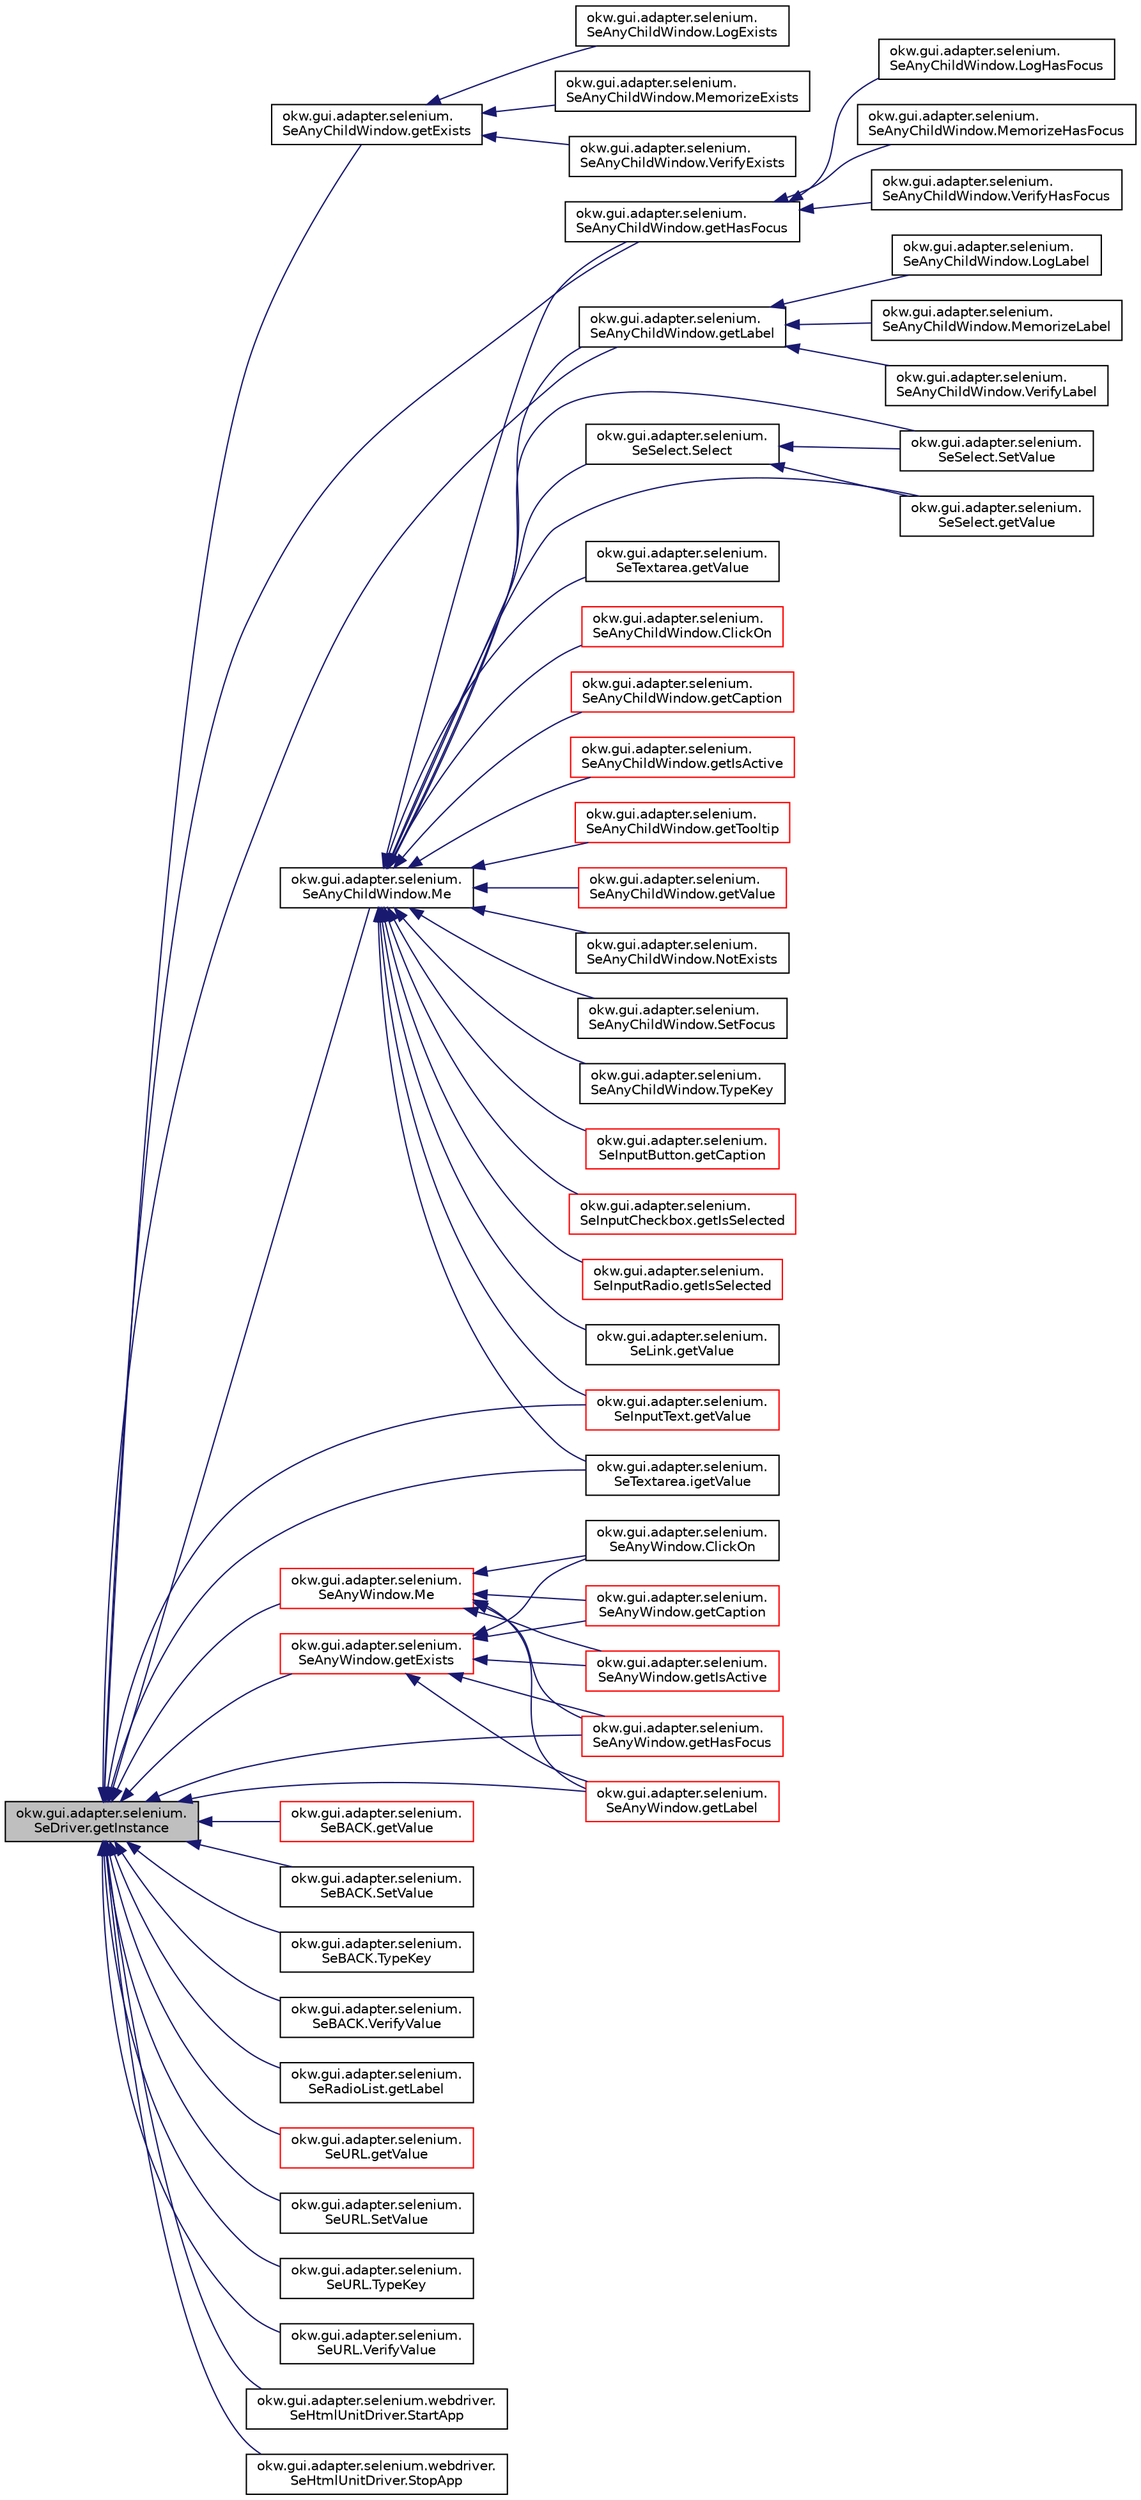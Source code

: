 digraph "okw.gui.adapter.selenium.SeDriver.getInstance"
{
 // INTERACTIVE_SVG=YES
  edge [fontname="Helvetica",fontsize="10",labelfontname="Helvetica",labelfontsize="10"];
  node [fontname="Helvetica",fontsize="10",shape=record];
  rankdir="LR";
  Node121 [label="okw.gui.adapter.selenium.\lSeDriver.getInstance",height=0.2,width=0.4,color="black", fillcolor="grey75", style="filled", fontcolor="black"];
  Node121 -> Node122 [dir="back",color="midnightblue",fontsize="10",style="solid",fontname="Helvetica"];
  Node122 [label="okw.gui.adapter.selenium.\lSeAnyChildWindow.getExists",height=0.2,width=0.4,color="black", fillcolor="white", style="filled",URL="$classokw_1_1gui_1_1adapter_1_1selenium_1_1_se_any_child_window.html#abbf4e30bd11acd1ad0c06706a6e43871",tooltip="Prüft die Existenz des aktuellen Objektes. "];
  Node122 -> Node123 [dir="back",color="midnightblue",fontsize="10",style="solid",fontname="Helvetica"];
  Node123 [label="okw.gui.adapter.selenium.\lSeAnyChildWindow.LogExists",height=0.2,width=0.4,color="black", fillcolor="white", style="filled",URL="$classokw_1_1gui_1_1adapter_1_1selenium_1_1_se_any_child_window.html#a77468a67b30058f840a2c6c1bbcf44f6",tooltip="LogExists loggt, ob das aktuelle Objekt existiert. "];
  Node122 -> Node124 [dir="back",color="midnightblue",fontsize="10",style="solid",fontname="Helvetica"];
  Node124 [label="okw.gui.adapter.selenium.\lSeAnyChildWindow.MemorizeExists",height=0.2,width=0.4,color="black", fillcolor="white", style="filled",URL="$classokw_1_1gui_1_1adapter_1_1selenium_1_1_se_any_child_window.html#a851c4e1bf2147aece7493acfad6d2fba",tooltip="Ermittelt ob das Atuelle Objekt existiert, für das Schlüsselwort MerkeVorhanden. "];
  Node122 -> Node125 [dir="back",color="midnightblue",fontsize="10",style="solid",fontname="Helvetica"];
  Node125 [label="okw.gui.adapter.selenium.\lSeAnyChildWindow.VerifyExists",height=0.2,width=0.4,color="black", fillcolor="white", style="filled",URL="$classokw_1_1gui_1_1adapter_1_1selenium_1_1_se_any_child_window.html#aa267e861bf7e7dc9e0c932e6ca5e8579",tooltip="Ermittelt/Prüft, ob das aktuelle Objekt existiert. "];
  Node121 -> Node126 [dir="back",color="midnightblue",fontsize="10",style="solid",fontname="Helvetica"];
  Node126 [label="okw.gui.adapter.selenium.\lSeAnyChildWindow.getHasFocus",height=0.2,width=0.4,color="black", fillcolor="white", style="filled",URL="$classokw_1_1gui_1_1adapter_1_1selenium_1_1_se_any_child_window.html#a3dd9beab770c688211a9244ce308505c",tooltip="Methode liefert den aktuellen Zustand Wert des Focus. "];
  Node126 -> Node127 [dir="back",color="midnightblue",fontsize="10",style="solid",fontname="Helvetica"];
  Node127 [label="okw.gui.adapter.selenium.\lSeAnyChildWindow.LogHasFocus",height=0.2,width=0.4,color="black", fillcolor="white", style="filled",URL="$classokw_1_1gui_1_1adapter_1_1selenium_1_1_se_any_child_window.html#a4b2c518a6da93a0960fed6da1cba688c",tooltip="LogHasFocus loggt, ob das aktuelle Objekt den Focus besitzt. "];
  Node126 -> Node128 [dir="back",color="midnightblue",fontsize="10",style="solid",fontname="Helvetica"];
  Node128 [label="okw.gui.adapter.selenium.\lSeAnyChildWindow.MemorizeHasFocus",height=0.2,width=0.4,color="black", fillcolor="white", style="filled",URL="$classokw_1_1gui_1_1adapter_1_1selenium_1_1_se_any_child_window.html#a584bd499ca9b87b864c662303c02787a",tooltip="Ermittelt ob das Objekt den Fokus besitz und liefert diesen für das Schlüsselwort MerkeWert..."];
  Node126 -> Node129 [dir="back",color="midnightblue",fontsize="10",style="solid",fontname="Helvetica"];
  Node129 [label="okw.gui.adapter.selenium.\lSeAnyChildWindow.VerifyHasFocus",height=0.2,width=0.4,color="black", fillcolor="white", style="filled",URL="$classokw_1_1gui_1_1adapter_1_1selenium_1_1_se_any_child_window.html#a6216158314b8256477ea97c2393d2015",tooltip="Ermittelt ob das GUI-Objekt den Fokus hat. "];
  Node121 -> Node130 [dir="back",color="midnightblue",fontsize="10",style="solid",fontname="Helvetica"];
  Node130 [label="okw.gui.adapter.selenium.\lSeAnyChildWindow.getLabel",height=0.2,width=0.4,color="black", fillcolor="white", style="filled",URL="$classokw_1_1gui_1_1adapter_1_1selenium_1_1_se_any_child_window.html#a51e404fc0a53a8de7803e22f201f6b23",tooltip="Ermittelt den textuellen Inhalt des Labels. "];
  Node130 -> Node131 [dir="back",color="midnightblue",fontsize="10",style="solid",fontname="Helvetica"];
  Node131 [label="okw.gui.adapter.selenium.\lSeAnyChildWindow.LogLabel",height=0.2,width=0.4,color="black", fillcolor="white", style="filled",URL="$classokw_1_1gui_1_1adapter_1_1selenium_1_1_se_any_child_window.html#ae2b4f85d72988ba0d20ea7763e692c9e",tooltip="Logt den textuellen Inhalt des Labels eines Objektes. "];
  Node130 -> Node132 [dir="back",color="midnightblue",fontsize="10",style="solid",fontname="Helvetica"];
  Node132 [label="okw.gui.adapter.selenium.\lSeAnyChildWindow.MemorizeLabel",height=0.2,width=0.4,color="black", fillcolor="white", style="filled",URL="$classokw_1_1gui_1_1adapter_1_1selenium_1_1_se_any_child_window.html#a890ebc9edf84edb93569ef77654664df",tooltip="Ermittelt den textuellen Inhalt des Labels für das Schlüsselwort MerkeWert. "];
  Node130 -> Node133 [dir="back",color="midnightblue",fontsize="10",style="solid",fontname="Helvetica"];
  Node133 [label="okw.gui.adapter.selenium.\lSeAnyChildWindow.VerifyLabel",height=0.2,width=0.4,color="black", fillcolor="white", style="filled",URL="$classokw_1_1gui_1_1adapter_1_1selenium_1_1_se_any_child_window.html#a703f8e93c741d957f681bc6e7fc4099e",tooltip="Ermittelt den textuellen Inhalt des Labels für Prüfewert. "];
  Node121 -> Node134 [dir="back",color="midnightblue",fontsize="10",style="solid",fontname="Helvetica"];
  Node134 [label="okw.gui.adapter.selenium.\lSeAnyChildWindow.Me",height=0.2,width=0.4,color="black", fillcolor="white", style="filled",URL="$classokw_1_1gui_1_1adapter_1_1selenium_1_1_se_any_child_window.html#a9a138af1fc6ff850d708d66f308a2525",tooltip="Ermittelt aus dem gegebenen Locator das DOM-Elelement, welches das Objekt representiert. "];
  Node134 -> Node135 [dir="back",color="midnightblue",fontsize="10",style="solid",fontname="Helvetica"];
  Node135 [label="okw.gui.adapter.selenium.\lSeAnyChildWindow.ClickOn",height=0.2,width=0.4,color="red", fillcolor="white", style="filled",URL="$classokw_1_1gui_1_1adapter_1_1selenium_1_1_se_any_child_window.html#a16df325c8b8bb0e360ac9d9dbb50d91e",tooltip="Klickt auf das aktuelle Objekt. "];
  Node134 -> Node140 [dir="back",color="midnightblue",fontsize="10",style="solid",fontname="Helvetica"];
  Node140 [label="okw.gui.adapter.selenium.\lSeAnyChildWindow.getCaption",height=0.2,width=0.4,color="red", fillcolor="white", style="filled",URL="$classokw_1_1gui_1_1adapter_1_1selenium_1_1_se_any_child_window.html#a6dbc784267dbac3feef5e421ece9aced",tooltip="Ermittelt den textuellen Inhalt der Überschrift eines HTML-Tags anhand des Attributee \"textContent\"..."];
  Node134 -> Node126 [dir="back",color="midnightblue",fontsize="10",style="solid",fontname="Helvetica"];
  Node134 -> Node144 [dir="back",color="midnightblue",fontsize="10",style="solid",fontname="Helvetica"];
  Node144 [label="okw.gui.adapter.selenium.\lSeAnyChildWindow.getIsActive",height=0.2,width=0.4,color="red", fillcolor="white", style="filled",URL="$classokw_1_1gui_1_1adapter_1_1selenium_1_1_se_any_child_window.html#ad645cfa0e917477adffe133b1d3371d5",tooltip="Ermittelt, ob das aktuellen Objekt aktiv ist. "];
  Node134 -> Node130 [dir="back",color="midnightblue",fontsize="10",style="solid",fontname="Helvetica"];
  Node134 -> Node148 [dir="back",color="midnightblue",fontsize="10",style="solid",fontname="Helvetica"];
  Node148 [label="okw.gui.adapter.selenium.\lSeAnyChildWindow.getTooltip",height=0.2,width=0.4,color="red", fillcolor="white", style="filled",URL="$classokw_1_1gui_1_1adapter_1_1selenium_1_1_se_any_child_window.html#a1c887727f8411c769a24c90d8bde67a5",tooltip="Ermittelt den textuellen Inhalt des ToolTips. "];
  Node134 -> Node152 [dir="back",color="midnightblue",fontsize="10",style="solid",fontname="Helvetica"];
  Node152 [label="okw.gui.adapter.selenium.\lSeAnyChildWindow.getValue",height=0.2,width=0.4,color="red", fillcolor="white", style="filled",URL="$classokw_1_1gui_1_1adapter_1_1selenium_1_1_se_any_child_window.html#a2fcad47248d5e447d9b3cb29a933b8df",tooltip="Liest den aktuellen Wert/Text aus dem HTML-Tag. "];
  Node134 -> Node156 [dir="back",color="midnightblue",fontsize="10",style="solid",fontname="Helvetica"];
  Node156 [label="okw.gui.adapter.selenium.\lSeAnyChildWindow.NotExists",height=0.2,width=0.4,color="black", fillcolor="white", style="filled",URL="$classokw_1_1gui_1_1adapter_1_1selenium_1_1_se_any_child_window.html#a3bac3a56e303599b56c3a1b254d19a84",tooltip="Prüft die nicht Existenz des aktuellen Objektes. "];
  Node134 -> Node157 [dir="back",color="midnightblue",fontsize="10",style="solid",fontname="Helvetica"];
  Node157 [label="okw.gui.adapter.selenium.\lSeAnyChildWindow.SetFocus",height=0.2,width=0.4,color="black", fillcolor="white", style="filled",URL="$classokw_1_1gui_1_1adapter_1_1selenium_1_1_se_any_child_window.html#a0b446a5c7e2e308a3e03450f5a31e510",tooltip="Setzt den Focus auf das Objekt. "];
  Node134 -> Node158 [dir="back",color="midnightblue",fontsize="10",style="solid",fontname="Helvetica"];
  Node158 [label="okw.gui.adapter.selenium.\lSeAnyChildWindow.TypeKey",height=0.2,width=0.4,color="black", fillcolor="white", style="filled",URL="$classokw_1_1gui_1_1adapter_1_1selenium_1_1_se_any_child_window.html#ab048c55c3dbbdbdddfabe5cfffb1d889",tooltip="Tastatureingabe in das aktuelle Objekt. "];
  Node134 -> Node159 [dir="back",color="midnightblue",fontsize="10",style="solid",fontname="Helvetica"];
  Node159 [label="okw.gui.adapter.selenium.\lSeInputButton.getCaption",height=0.2,width=0.4,color="red", fillcolor="white", style="filled",URL="$classokw_1_1gui_1_1adapter_1_1selenium_1_1_se_input_button.html#a3c2c309651daf767e1941b2b30d3fea5",tooltip="Ermittelt den textuellen Inhalt der Caption/Überschrift des Objektes. "];
  Node134 -> Node163 [dir="back",color="midnightblue",fontsize="10",style="solid",fontname="Helvetica"];
  Node163 [label="okw.gui.adapter.selenium.\lSeInputCheckbox.getIsSelected",height=0.2,width=0.4,color="red", fillcolor="white", style="filled",URL="$classokw_1_1gui_1_1adapter_1_1selenium_1_1_se_input_checkbox.html#aa5351c44da27a9f8c63ccd0315922c82",tooltip="Method liefert den aktuellen Zustand der Checkbox, \"angehakt\" oder \"nicht angehakt\". "];
  Node134 -> Node165 [dir="back",color="midnightblue",fontsize="10",style="solid",fontname="Helvetica"];
  Node165 [label="okw.gui.adapter.selenium.\lSeInputRadio.getIsSelected",height=0.2,width=0.4,color="red", fillcolor="white", style="filled",URL="$classokw_1_1gui_1_1adapter_1_1selenium_1_1_se_input_radio.html#a2bdc045186dd1244133cf6edaa2d45f1",tooltip="Method liefert den aktuellen Zustand des RadioButtons, ausgewählt oder nicht. "];
  Node134 -> Node167 [dir="back",color="midnightblue",fontsize="10",style="solid",fontname="Helvetica"];
  Node167 [label="okw.gui.adapter.selenium.\lSeInputText.getValue",height=0.2,width=0.4,color="red", fillcolor="white", style="filled",URL="$classokw_1_1gui_1_1adapter_1_1selenium_1_1_se_input_text.html#aca62fc718d6636750d210014eb6244d2",tooltip="Ermittelt den Wert des Textfeldes, welches dem sichtbaren . "];
  Node134 -> Node169 [dir="back",color="midnightblue",fontsize="10",style="solid",fontname="Helvetica"];
  Node169 [label="okw.gui.adapter.selenium.\lSeLink.getValue",height=0.2,width=0.4,color="black", fillcolor="white", style="filled",URL="$classokw_1_1gui_1_1adapter_1_1selenium_1_1_se_link.html#a5f07ff01898f066115ea23d3bcc10fd3",tooltip="Der Wert eines Linkes ist das Ziel des Linkes, also das Attribut href des HTML-Linkes. "];
  Node134 -> Node170 [dir="back",color="midnightblue",fontsize="10",style="solid",fontname="Helvetica"];
  Node170 [label="okw.gui.adapter.selenium.\lSeSelect.Select",height=0.2,width=0.4,color="black", fillcolor="white", style="filled",URL="$classokw_1_1gui_1_1adapter_1_1selenium_1_1_se_select.html#afdad05e1d4413b4cdce12d38b67def23",tooltip="Methode wählt einen oder mehrere Werte in einer ListBox aus. "];
  Node170 -> Node171 [dir="back",color="midnightblue",fontsize="10",style="solid",fontname="Helvetica"];
  Node171 [label="okw.gui.adapter.selenium.\lSeSelect.SetValue",height=0.2,width=0.4,color="black", fillcolor="white", style="filled",URL="$classokw_1_1gui_1_1adapter_1_1selenium_1_1_se_select.html#adadeaad5c5dbbe8c2f24e51a99de6012",tooltip="Methode setzt einen oder mehrere Werte in einer ListBox. "];
  Node170 -> Node172 [dir="back",color="midnightblue",fontsize="10",style="solid",fontname="Helvetica"];
  Node172 [label="okw.gui.adapter.selenium.\lSeSelect.getValue",height=0.2,width=0.4,color="black", fillcolor="white", style="filled",URL="$classokw_1_1gui_1_1adapter_1_1selenium_1_1_se_select.html#a9b794180edef1f6d5d11cad9f6e7e136",tooltip="Holt die aktuell ausgewählten Werte aus der ListBox. "];
  Node134 -> Node171 [dir="back",color="midnightblue",fontsize="10",style="solid",fontname="Helvetica"];
  Node134 -> Node172 [dir="back",color="midnightblue",fontsize="10",style="solid",fontname="Helvetica"];
  Node134 -> Node173 [dir="back",color="midnightblue",fontsize="10",style="solid",fontname="Helvetica"];
  Node173 [label="okw.gui.adapter.selenium.\lSeTextarea.igetValue",height=0.2,width=0.4,color="black", fillcolor="white", style="filled",URL="$classokw_1_1gui_1_1adapter_1_1selenium_1_1_se_textarea.html#ae561257a88aece7f85d04001b7ead2ae",tooltip="Ermittelt den textuellen Inhalt eines Textfeldes. "];
  Node134 -> Node174 [dir="back",color="midnightblue",fontsize="10",style="solid",fontname="Helvetica"];
  Node174 [label="okw.gui.adapter.selenium.\lSeTextarea.getValue",height=0.2,width=0.4,color="black", fillcolor="white", style="filled",URL="$classokw_1_1gui_1_1adapter_1_1selenium_1_1_se_textarea.html#a144e35802cf11c6b714bf8513691cc22",tooltip="Ermittelt den textuellen Inhalt eines Textfeldes. "];
  Node121 -> Node175 [dir="back",color="midnightblue",fontsize="10",style="solid",fontname="Helvetica"];
  Node175 [label="okw.gui.adapter.selenium.\lSeAnyWindow.getExists",height=0.2,width=0.4,color="red", fillcolor="white", style="filled",URL="$classokw_1_1gui_1_1adapter_1_1selenium_1_1_se_any_window.html#ad806d20bf0e42d47e0aa5282532d3230",tooltip="Prüft die Existenz des aktuellen Objektes. "];
  Node175 -> Node176 [dir="back",color="midnightblue",fontsize="10",style="solid",fontname="Helvetica"];
  Node176 [label="okw.gui.adapter.selenium.\lSeAnyWindow.ClickOn",height=0.2,width=0.4,color="black", fillcolor="white", style="filled",URL="$classokw_1_1gui_1_1adapter_1_1selenium_1_1_se_any_window.html#aa12522740af84cd18ca60c08bec1ce47",tooltip="Klickt auf das aktuelle Objekt. "];
  Node175 -> Node177 [dir="back",color="midnightblue",fontsize="10",style="solid",fontname="Helvetica"];
  Node177 [label="okw.gui.adapter.selenium.\lSeAnyWindow.getCaption",height=0.2,width=0.4,color="red", fillcolor="white", style="filled",URL="$classokw_1_1gui_1_1adapter_1_1selenium_1_1_se_any_window.html#ac628cf2651ecb5ac8104a8379a3fa06e",tooltip="Ermittelt den textuellen Inhalt der Überschrift eines HTML-Tags anhand des Attributee \"textContent\"..."];
  Node175 -> Node181 [dir="back",color="midnightblue",fontsize="10",style="solid",fontname="Helvetica"];
  Node181 [label="okw.gui.adapter.selenium.\lSeAnyWindow.getHasFocus",height=0.2,width=0.4,color="red", fillcolor="white", style="filled",URL="$classokw_1_1gui_1_1adapter_1_1selenium_1_1_se_any_window.html#a2406dc361467d086f006ffe1aa8c89fe",tooltip="Methode liefert den aktuellen Zustand Wert des Focus. "];
  Node175 -> Node185 [dir="back",color="midnightblue",fontsize="10",style="solid",fontname="Helvetica"];
  Node185 [label="okw.gui.adapter.selenium.\lSeAnyWindow.getIsActive",height=0.2,width=0.4,color="red", fillcolor="white", style="filled",URL="$classokw_1_1gui_1_1adapter_1_1selenium_1_1_se_any_window.html#a471a1346a97ca3365eb4274adcde296b",tooltip="Ermittelt, ob das aktuellen Objekt aktiv ist. "];
  Node175 -> Node188 [dir="back",color="midnightblue",fontsize="10",style="solid",fontname="Helvetica"];
  Node188 [label="okw.gui.adapter.selenium.\lSeAnyWindow.getLabel",height=0.2,width=0.4,color="red", fillcolor="white", style="filled",URL="$classokw_1_1gui_1_1adapter_1_1selenium_1_1_se_any_window.html#af08a80081d265dc09e1c7968227d4b15",tooltip="Ermittelt den textuellen Inhalt des Labels. "];
  Node121 -> Node181 [dir="back",color="midnightblue",fontsize="10",style="solid",fontname="Helvetica"];
  Node121 -> Node188 [dir="back",color="midnightblue",fontsize="10",style="solid",fontname="Helvetica"];
  Node121 -> Node205 [dir="back",color="midnightblue",fontsize="10",style="solid",fontname="Helvetica"];
  Node205 [label="okw.gui.adapter.selenium.\lSeAnyWindow.Me",height=0.2,width=0.4,color="red", fillcolor="white", style="filled",URL="$classokw_1_1gui_1_1adapter_1_1selenium_1_1_se_any_window.html#a8b42bf27f4660b4807375a57fa9de815",tooltip="Ermittelt aus dem gegebenen Locator das DOM-Elelement, welches das Objekt representiert. "];
  Node205 -> Node176 [dir="back",color="midnightblue",fontsize="10",style="solid",fontname="Helvetica"];
  Node205 -> Node177 [dir="back",color="midnightblue",fontsize="10",style="solid",fontname="Helvetica"];
  Node205 -> Node181 [dir="back",color="midnightblue",fontsize="10",style="solid",fontname="Helvetica"];
  Node205 -> Node185 [dir="back",color="midnightblue",fontsize="10",style="solid",fontname="Helvetica"];
  Node205 -> Node188 [dir="back",color="midnightblue",fontsize="10",style="solid",fontname="Helvetica"];
  Node121 -> Node207 [dir="back",color="midnightblue",fontsize="10",style="solid",fontname="Helvetica"];
  Node207 [label="okw.gui.adapter.selenium.\lSeBACK.getValue",height=0.2,width=0.4,color="red", fillcolor="white", style="filled",URL="$classokw_1_1gui_1_1adapter_1_1selenium_1_1_se_b_a_c_k.html#a3ae904c5e3f77f8951369db620f6edd3",tooltip="Liest den aktuellen Wert der URL aus. "];
  Node121 -> Node210 [dir="back",color="midnightblue",fontsize="10",style="solid",fontname="Helvetica"];
  Node210 [label="okw.gui.adapter.selenium.\lSeBACK.SetValue",height=0.2,width=0.4,color="black", fillcolor="white", style="filled",URL="$classokw_1_1gui_1_1adapter_1_1selenium_1_1_se_b_a_c_k.html#a04011d27458736069a2b9cbaf7c5f59b",tooltip="Setzt den Wert der URL im aktiven Browser und navigiert zur gegebene Seite. "];
  Node121 -> Node211 [dir="back",color="midnightblue",fontsize="10",style="solid",fontname="Helvetica"];
  Node211 [label="okw.gui.adapter.selenium.\lSeBACK.TypeKey",height=0.2,width=0.4,color="black", fillcolor="white", style="filled",URL="$classokw_1_1gui_1_1adapter_1_1selenium_1_1_se_b_a_c_k.html#a394fd628fe8ca4dcda5d4caf60e6ad9f",tooltip="Setzt den Wert der URL im aktiven Browser/BrowserChild und navigiert zur gegebenen Seite..."];
  Node121 -> Node212 [dir="back",color="midnightblue",fontsize="10",style="solid",fontname="Helvetica"];
  Node212 [label="okw.gui.adapter.selenium.\lSeBACK.VerifyValue",height=0.2,width=0.4,color="black", fillcolor="white", style="filled",URL="$classokw_1_1gui_1_1adapter_1_1selenium_1_1_se_b_a_c_k.html#a24af5ecb49863c683113237a4781c434",tooltip="Ermittelt den textuellen Inhalt des markierten Textes für Prüfewert. "];
  Node121 -> Node167 [dir="back",color="midnightblue",fontsize="10",style="solid",fontname="Helvetica"];
  Node121 -> Node213 [dir="back",color="midnightblue",fontsize="10",style="solid",fontname="Helvetica"];
  Node213 [label="okw.gui.adapter.selenium.\lSeRadioList.getLabel",height=0.2,width=0.4,color="black", fillcolor="white", style="filled",URL="$classokw_1_1gui_1_1adapter_1_1selenium_1_1_se_radio_list.html#ad4ef958d557fd0e526b1c20af767accf",tooltip="Ermittelt den textuellen Inhalt des Labels. "];
  Node121 -> Node173 [dir="back",color="midnightblue",fontsize="10",style="solid",fontname="Helvetica"];
  Node121 -> Node214 [dir="back",color="midnightblue",fontsize="10",style="solid",fontname="Helvetica"];
  Node214 [label="okw.gui.adapter.selenium.\lSeURL.getValue",height=0.2,width=0.4,color="red", fillcolor="white", style="filled",URL="$classokw_1_1gui_1_1adapter_1_1selenium_1_1_se_u_r_l.html#a7916070ea88b2c81d532a1be3bea03cd",tooltip="Liest den aktuellen Wert der URL aus. "];
  Node121 -> Node217 [dir="back",color="midnightblue",fontsize="10",style="solid",fontname="Helvetica"];
  Node217 [label="okw.gui.adapter.selenium.\lSeURL.SetValue",height=0.2,width=0.4,color="black", fillcolor="white", style="filled",URL="$classokw_1_1gui_1_1adapter_1_1selenium_1_1_se_u_r_l.html#a0e0e4c5f90e4eccae793ee786811f35a",tooltip="Setzt den Wert der URL im aktiven Browser und navigiert zur gegebene Seite. "];
  Node121 -> Node218 [dir="back",color="midnightblue",fontsize="10",style="solid",fontname="Helvetica"];
  Node218 [label="okw.gui.adapter.selenium.\lSeURL.TypeKey",height=0.2,width=0.4,color="black", fillcolor="white", style="filled",URL="$classokw_1_1gui_1_1adapter_1_1selenium_1_1_se_u_r_l.html#ac1bd60e07b5ea4a5feceb0052e5907a3",tooltip="Setzt den Wert der URL im aktiven Browser/BrowserChild und navigiert zur gegebenen Seite..."];
  Node121 -> Node219 [dir="back",color="midnightblue",fontsize="10",style="solid",fontname="Helvetica"];
  Node219 [label="okw.gui.adapter.selenium.\lSeURL.VerifyValue",height=0.2,width=0.4,color="black", fillcolor="white", style="filled",URL="$classokw_1_1gui_1_1adapter_1_1selenium_1_1_se_u_r_l.html#ad0776f1cb611a7f83f3788e617914b87",tooltip="Ermittelt den textuellen Inhalt des markierten Textes für Prüfewert. "];
  Node121 -> Node220 [dir="back",color="midnightblue",fontsize="10",style="solid",fontname="Helvetica"];
  Node220 [label="okw.gui.adapter.selenium.webdriver.\lSeHtmlUnitDriver.StartApp",height=0.2,width=0.4,color="black", fillcolor="white", style="filled",URL="$classokw_1_1gui_1_1adapter_1_1selenium_1_1webdriver_1_1_se_html_unit_driver.html#a271473c89be66dab6be4fa4a5ce9a060",tooltip="Erzeugt eine Instanz des Selenium HTMLUnit-Drivers (RemoteDriver). "];
  Node121 -> Node221 [dir="back",color="midnightblue",fontsize="10",style="solid",fontname="Helvetica"];
  Node221 [label="okw.gui.adapter.selenium.webdriver.\lSeHtmlUnitDriver.StopApp",height=0.2,width=0.4,color="black", fillcolor="white", style="filled",URL="$classokw_1_1gui_1_1adapter_1_1selenium_1_1webdriver_1_1_se_html_unit_driver.html#a947179a535ed037d34e220b83326feff",tooltip="HTMLUnit-Driver Beenden. "];
}

